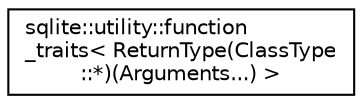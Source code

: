 digraph "Graphical Class Hierarchy"
{
  edge [fontname="Helvetica",fontsize="10",labelfontname="Helvetica",labelfontsize="10"];
  node [fontname="Helvetica",fontsize="10",shape=record];
  rankdir="LR";
  Node1 [label="sqlite::utility::function\l_traits\< ReturnType(ClassType\l::*)(Arguments...) \>",height=0.2,width=0.4,color="black", fillcolor="white", style="filled",URL="$structsqlite_1_1utility_1_1function__traits_3_01_return_type_07_class_type_1_1_5_08_07_arguments_8_8_8_08_01_4.html"];
}
